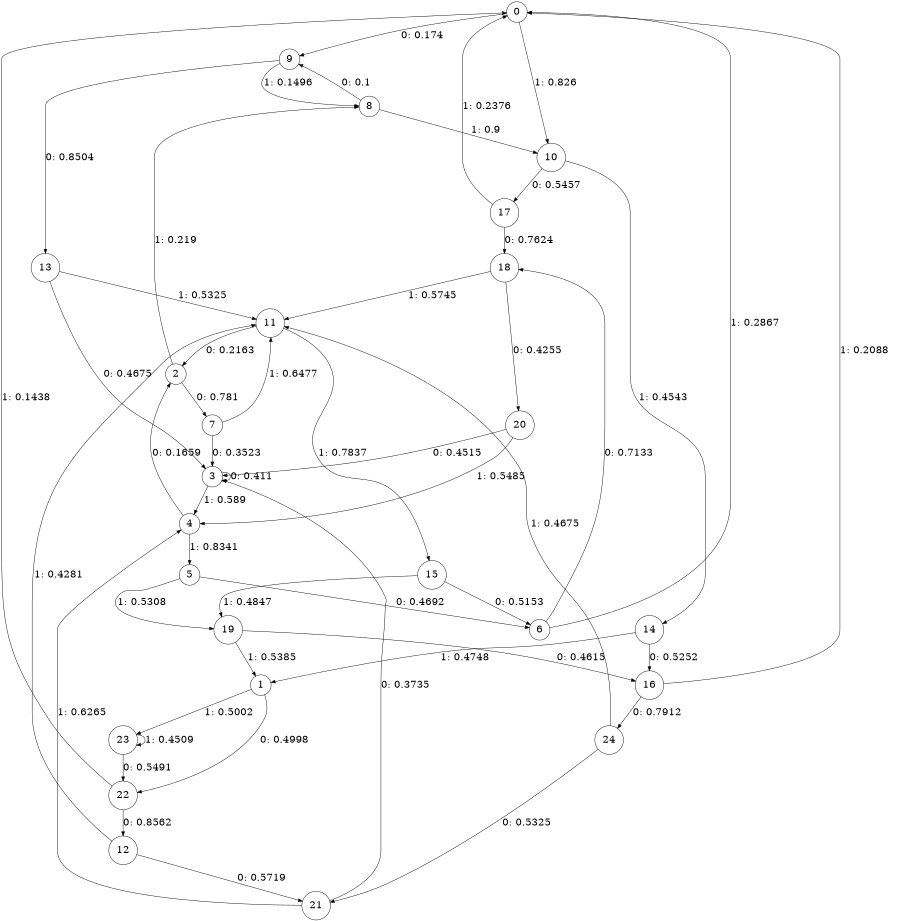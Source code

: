 digraph "ch33randomL6" {
size = "6,8.5";
ratio = "fill";
node [shape = circle];
node [fontsize = 24];
edge [fontsize = 24];
0 -> 9 [label = "0: 0.174    "];
0 -> 10 [label = "1: 0.826    "];
1 -> 22 [label = "0: 0.4998   "];
1 -> 23 [label = "1: 0.5002   "];
2 -> 7 [label = "0: 0.781    "];
2 -> 8 [label = "1: 0.219    "];
3 -> 3 [label = "0: 0.411    "];
3 -> 4 [label = "1: 0.589    "];
4 -> 2 [label = "0: 0.1659   "];
4 -> 5 [label = "1: 0.8341   "];
5 -> 6 [label = "0: 0.4692   "];
5 -> 19 [label = "1: 0.5308   "];
6 -> 18 [label = "0: 0.7133   "];
6 -> 0 [label = "1: 0.2867   "];
7 -> 3 [label = "0: 0.3523   "];
7 -> 11 [label = "1: 0.6477   "];
8 -> 9 [label = "0: 0.1      "];
8 -> 10 [label = "1: 0.9      "];
9 -> 13 [label = "0: 0.8504   "];
9 -> 8 [label = "1: 0.1496   "];
10 -> 17 [label = "0: 0.5457   "];
10 -> 14 [label = "1: 0.4543   "];
11 -> 2 [label = "0: 0.2163   "];
11 -> 15 [label = "1: 0.7837   "];
12 -> 21 [label = "0: 0.5719   "];
12 -> 11 [label = "1: 0.4281   "];
13 -> 3 [label = "0: 0.4675   "];
13 -> 11 [label = "1: 0.5325   "];
14 -> 16 [label = "0: 0.5252   "];
14 -> 1 [label = "1: 0.4748   "];
15 -> 6 [label = "0: 0.5153   "];
15 -> 19 [label = "1: 0.4847   "];
16 -> 24 [label = "0: 0.7912   "];
16 -> 0 [label = "1: 0.2088   "];
17 -> 18 [label = "0: 0.7624   "];
17 -> 0 [label = "1: 0.2376   "];
18 -> 20 [label = "0: 0.4255   "];
18 -> 11 [label = "1: 0.5745   "];
19 -> 16 [label = "0: 0.4615   "];
19 -> 1 [label = "1: 0.5385   "];
20 -> 3 [label = "0: 0.4515   "];
20 -> 4 [label = "1: 0.5485   "];
21 -> 3 [label = "0: 0.3735   "];
21 -> 4 [label = "1: 0.6265   "];
22 -> 12 [label = "0: 0.8562   "];
22 -> 0 [label = "1: 0.1438   "];
23 -> 22 [label = "0: 0.5491   "];
23 -> 23 [label = "1: 0.4509   "];
24 -> 21 [label = "0: 0.5325   "];
24 -> 11 [label = "1: 0.4675   "];
}